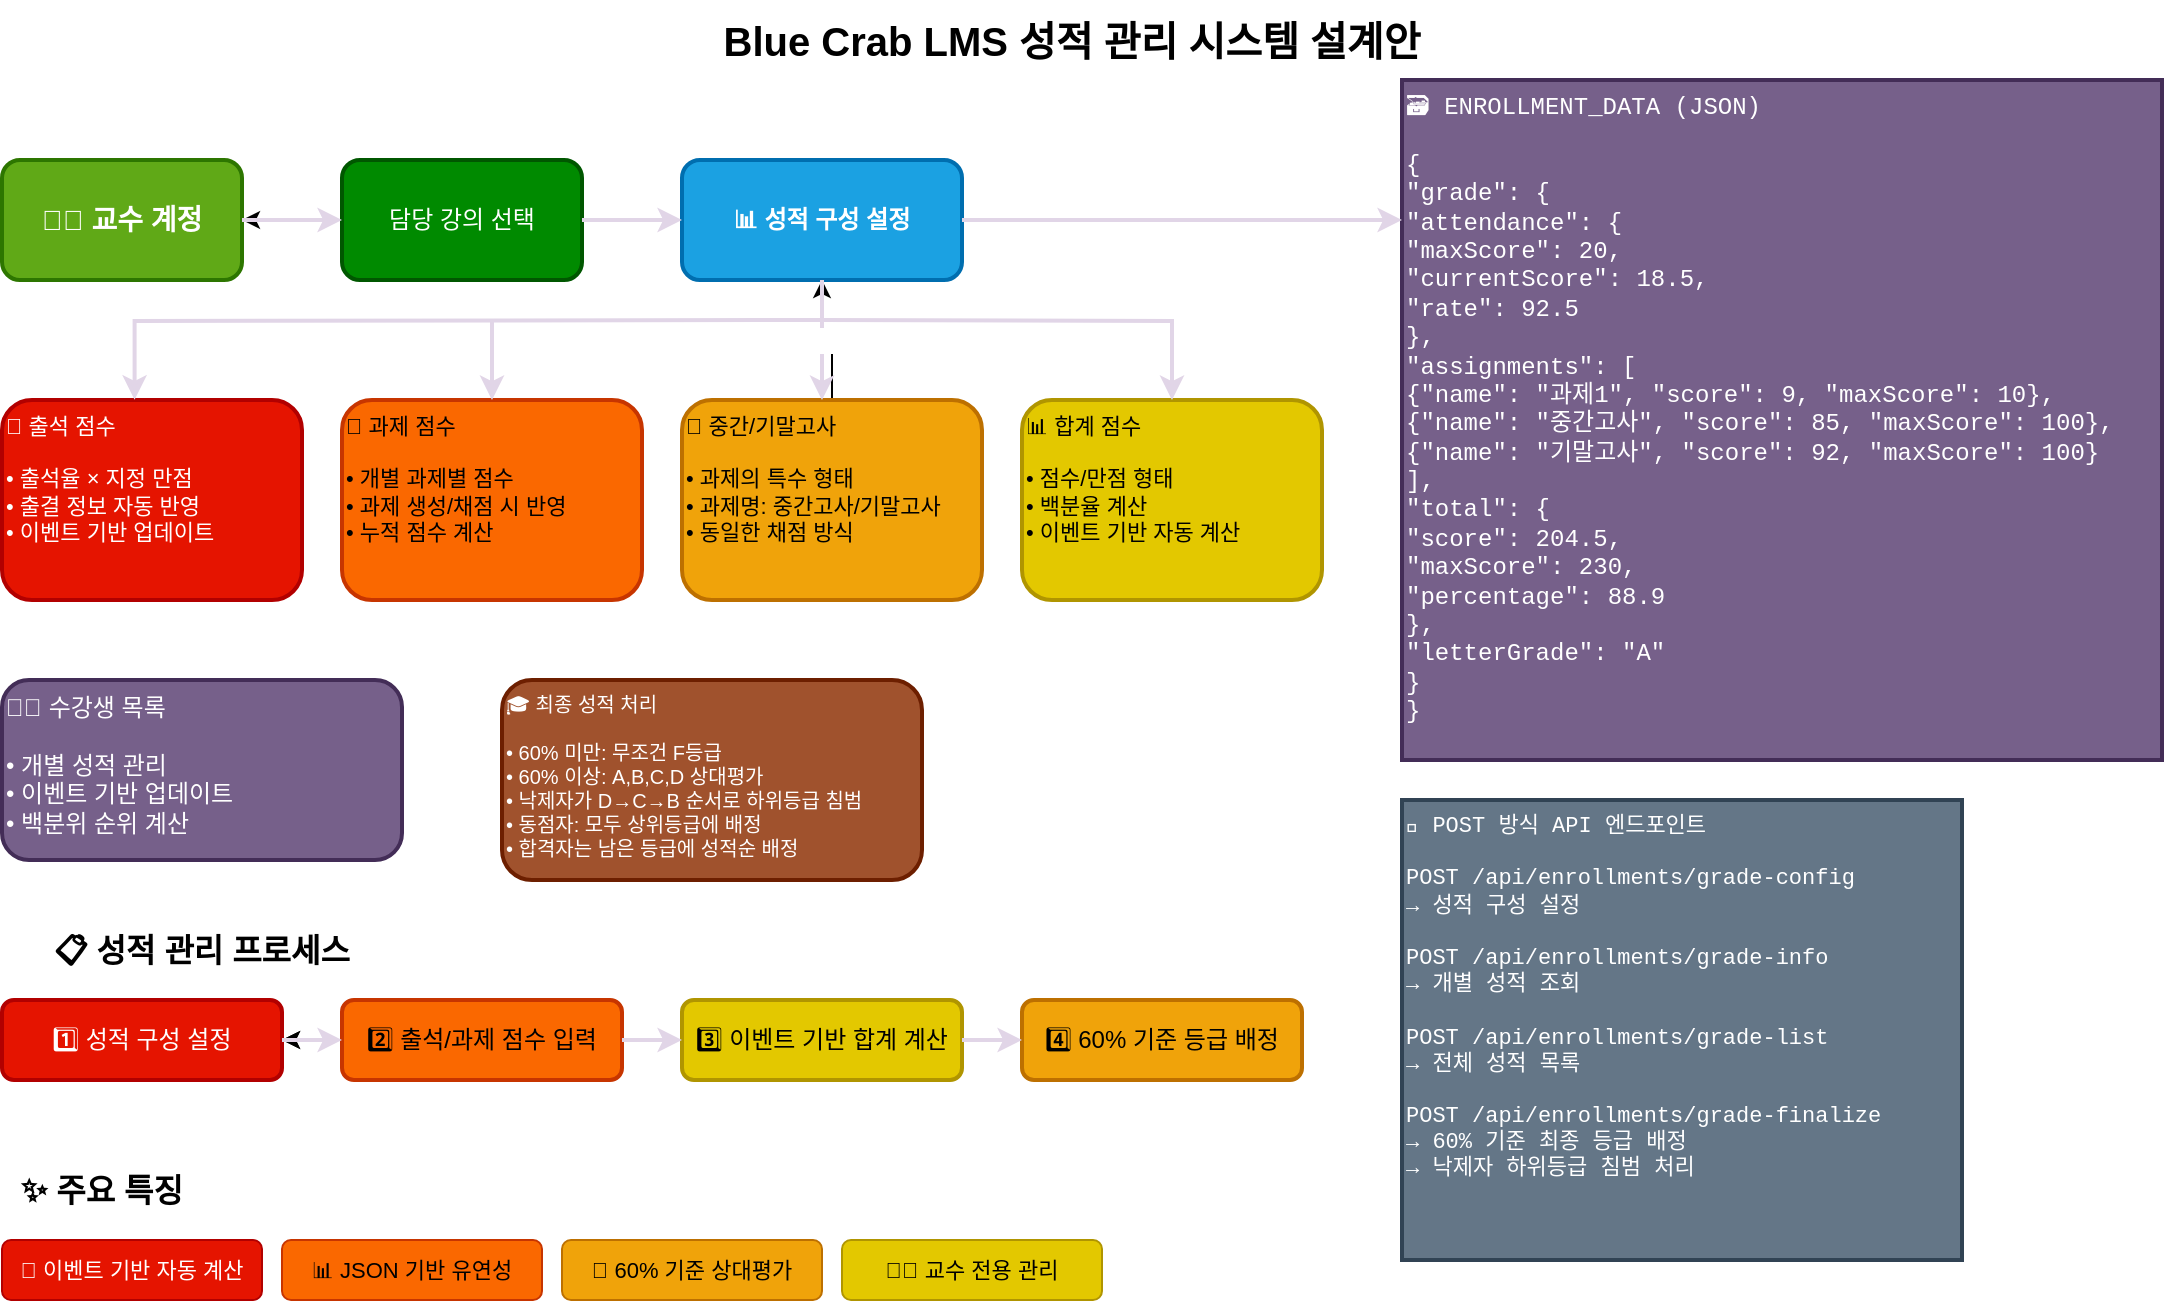 <mxfile version="28.2.7">
  <diagram name="성적관리시스템" id="grade-management-system">
    <mxGraphModel dx="1188" dy="648" grid="1" gridSize="10" guides="1" tooltips="1" connect="1" arrows="1" fold="1" page="1" pageScale="1" pageWidth="1169" pageHeight="827" background="light-dark(#FFFFFF,#FFFFFF)" math="0" shadow="0">
      <root>
        <mxCell id="0" />
        <mxCell id="1" parent="0" />
        <mxCell id="title" value="Blue Crab LMS 성적 관리 시스템 설계안" style="text;html=1;strokeColor=none;fillColor=none;align=center;verticalAlign=middle;whiteSpace=wrap;rounded=0;fontSize=20;fontStyle=1;fontColor=light-dark(#000000,#000000);" parent="1" vertex="1">
          <mxGeometry x="350" y="20" width="470" height="40" as="geometry" />
        </mxCell>
        <mxCell id="professor" value="👨‍🏫 교수 계정" style="rounded=1;whiteSpace=wrap;html=1;fillColor=#60a917;strokeColor=#2D7600;strokeWidth=2;fontSize=14;fontStyle=1;fontColor=#ffffff;" parent="1" vertex="1">
          <mxGeometry x="50" y="100" width="120" height="60" as="geometry" />
        </mxCell>
        <mxCell id="MG4DHli698F3isjgFY7O-2" value="" style="edgeStyle=orthogonalEdgeStyle;rounded=0;orthogonalLoop=1;jettySize=auto;html=1;" parent="1" source="lecture-select" target="professor" edge="1">
          <mxGeometry relative="1" as="geometry" />
        </mxCell>
        <mxCell id="lecture-select" value="담당 강의 선택" style="rounded=1;whiteSpace=wrap;html=1;fillColor=#008a00;strokeColor=#005700;strokeWidth=2;fontSize=12;fontColor=#ffffff;" parent="1" vertex="1">
          <mxGeometry x="220" y="100" width="120" height="60" as="geometry" />
        </mxCell>
        <mxCell id="grade-config" value="📊 성적 구성 설정" style="rounded=1;whiteSpace=wrap;html=1;fillColor=#1ba1e2;strokeColor=#006EAF;strokeWidth=2;fontSize=12;fontStyle=1;fontColor=#ffffff;" parent="1" vertex="1">
          <mxGeometry x="390" y="100" width="140" height="60" as="geometry" />
        </mxCell>
        <mxCell id="attendance-score" value="📅 출석 점수&#xa;&#xa;• 출석율 × 지정 만점&#xa;• 출결 정보 자동 반영&#xa;• 이벤트 기반 업데이트" style="rounded=1;whiteSpace=wrap;html=1;fillColor=#e51400;strokeColor=#B20000;strokeWidth=2;fontSize=11;align=left;verticalAlign=top;fontColor=#ffffff;" parent="1" vertex="1">
          <mxGeometry x="50" y="220" width="150" height="100" as="geometry" />
        </mxCell>
        <mxCell id="assignment-score" value="📝 과제 점수&#xa;&#xa;• 개별 과제별 점수&#xa;• 과제 생성/채점 시 반영&#xa;• 누적 점수 계산" style="rounded=1;whiteSpace=wrap;html=1;fillColor=#fa6800;strokeColor=#C73500;strokeWidth=2;fontSize=11;align=left;verticalAlign=top;fontColor=#000000;" parent="1" vertex="1">
          <mxGeometry x="220" y="220" width="150" height="100" as="geometry" />
        </mxCell>
        <mxCell id="MG4DHli698F3isjgFY7O-1" value="" style="edgeStyle=orthogonalEdgeStyle;rounded=0;orthogonalLoop=1;jettySize=auto;html=1;" parent="1" source="exam-score" target="grade-config" edge="1">
          <mxGeometry relative="1" as="geometry" />
        </mxCell>
        <mxCell id="exam-score" value="🎯 중간/기말고사&#xa;&#xa;• 과제의 특수 형태&#xa;• 과제명: 중간고사/기말고사&#xa;• 동일한 채점 방식" style="rounded=1;whiteSpace=wrap;html=1;fillColor=#f0a30a;strokeColor=#BD7000;strokeWidth=2;fontSize=11;align=left;verticalAlign=top;fontColor=#000000;" parent="1" vertex="1">
          <mxGeometry x="390" y="220" width="150" height="100" as="geometry" />
        </mxCell>
        <mxCell id="total-score" value="📊 합계 점수&#xa;&#xa;• 점수/만점 형태&#xa;• 백분율 계산&#xa;• 이벤트 기반 자동 계산" style="rounded=1;whiteSpace=wrap;html=1;fillColor=#e3c800;strokeColor=#B09500;strokeWidth=2;fontSize=11;align=left;verticalAlign=top;fontColor=#000000;" parent="1" vertex="1">
          <mxGeometry x="560" y="220" width="150" height="100" as="geometry" />
        </mxCell>
        <mxCell id="json-structure" value="&lt;font style=&quot;font-size: 12px;&quot;&gt;🗃️ ENROLLMENT_DATA (JSON)&lt;br&gt;&lt;br&gt;{&lt;br&gt;  &quot;grade&quot;: {&lt;br&gt;    &quot;attendance&quot;: {&lt;br&gt;      &quot;maxScore&quot;: 20,&lt;br&gt;      &quot;currentScore&quot;: 18.5,&lt;br&gt;      &quot;rate&quot;: 92.5&lt;br&gt;    },&lt;br&gt;    &quot;assignments&quot;: [&lt;br&gt;      {&quot;name&quot;: &quot;과제1&quot;, &quot;score&quot;: 9, &quot;maxScore&quot;: 10},&lt;br&gt;      {&quot;name&quot;: &quot;중간고사&quot;, &quot;score&quot;: 85, &quot;maxScore&quot;: 100},&lt;br&gt;      {&quot;name&quot;: &quot;기말고사&quot;, &quot;score&quot;: 92, &quot;maxScore&quot;: 100}&lt;br&gt;    ],&lt;br&gt;    &quot;total&quot;: {&lt;br&gt;      &quot;score&quot;: 204.5,&lt;br&gt;      &quot;maxScore&quot;: 230,&lt;br&gt;      &quot;percentage&quot;: 88.9&lt;br&gt;    },&lt;br&gt;    &quot;letterGrade&quot;: &quot;A&quot;&lt;br&gt;  }&lt;br&gt;}&lt;/font&gt;" style="rounded=0;whiteSpace=wrap;html=1;fillColor=#76608a;strokeColor=#432D57;strokeWidth=2;fontSize=10;align=left;verticalAlign=top;fontFamily=Courier New;fontColor=#ffffff;" parent="1" vertex="1">
          <mxGeometry x="750" y="60" width="380" height="340" as="geometry" />
        </mxCell>
        <mxCell id="student-list" value="👨‍🎓 수강생 목록&#xa;&#xa;• 개별 성적 관리&#xa;• 이벤트 기반 업데이트&#xa;• 백분위 순위 계산" style="rounded=1;whiteSpace=wrap;html=1;fillColor=#76608a;strokeColor=#432D57;strokeWidth=2;fontSize=12;align=left;verticalAlign=top;fontColor=#ffffff;" parent="1" vertex="1">
          <mxGeometry x="50" y="360" width="200" height="90" as="geometry" />
        </mxCell>
        <mxCell id="final-grade" value="🎓 최종 성적 처리&#xa;&#xa;• 60% 미만: 무조건 F등급&#xa;• 60% 이상: A,B,C,D 상대평가&#xa;• 낙제자가 D→C→B 순서로 하위등급 침범&#xa;• 동점자: 모두 상위등급에 배정&#xa;• 합격자는 남은 등급에 성적순 배정" style="rounded=1;whiteSpace=wrap;html=1;fillColor=#a0522d;strokeColor=#6D1F00;strokeWidth=2;fontSize=10;align=left;verticalAlign=top;fontColor=#ffffff;" parent="1" vertex="1">
          <mxGeometry x="300" y="360" width="210" height="100" as="geometry" />
        </mxCell>
        <mxCell id="api-endpoints" value="🔧 POST 방식 API 엔드포인트&#xa;&#xa;POST /api/enrollments/grade-config&#xa;  → 성적 구성 설정&#xa;&#xa;POST /api/enrollments/grade-info&#xa;  → 개별 성적 조회&#xa;&#xa;POST /api/enrollments/grade-list&#xa;  → 전체 성적 목록&#xa;&#xa;POST /api/enrollments/grade-finalize&#xa;  → 60% 기준 최종 등급 배정&#xa;  → 낙제자 하위등급 침범 처리" style="rounded=0;whiteSpace=wrap;html=1;fillColor=#647687;strokeColor=#314354;strokeWidth=2;fontSize=11;align=left;verticalAlign=top;fontFamily=Courier New;fontColor=#ffffff;" parent="1" vertex="1">
          <mxGeometry x="750" y="420" width="280" height="230" as="geometry" />
        </mxCell>
        <mxCell id="arrow1" value="" style="endArrow=classic;html=1;rounded=0;strokeWidth=2;strokeColor=light-dark(#E1D5E7,#3333FF);fontColor=light-dark(#000000,#000000);" parent="1" source="professor" target="lecture-select" edge="1">
          <mxGeometry width="50" height="50" relative="1" as="geometry">
            <mxPoint x="170" y="130" as="sourcePoint" />
            <mxPoint x="220" y="130" as="targetPoint" />
          </mxGeometry>
        </mxCell>
        <mxCell id="arrow2" value="" style="endArrow=classic;html=1;rounded=0;strokeWidth=2;strokeColor=light-dark(#E1D5E7,#3333FF);fontColor=light-dark(#000000,#000000);" parent="1" source="lecture-select" target="grade-config" edge="1">
          <mxGeometry width="50" height="50" relative="1" as="geometry">
            <mxPoint x="340" y="130" as="sourcePoint" />
            <mxPoint x="390" y="130" as="targetPoint" />
          </mxGeometry>
        </mxCell>
        <mxCell id="arrow3" value="" style="endArrow=classic;html=1;rounded=0;strokeWidth=2;strokeColor=light-dark(#E1D5E7,#3333FF);fontColor=light-dark(#000000,#000000);exitX=1;exitY=0.5;exitDx=0;exitDy=0;edgeStyle=orthogonalEdgeStyle;" parent="1" source="grade-config" target="json-structure" edge="1">
          <mxGeometry width="50" height="50" relative="1" as="geometry">
            <mxPoint x="530" y="130" as="sourcePoint" />
            <mxPoint x="750" y="200" as="targetPoint" />
            <Array as="points">
              <mxPoint x="700" y="130" />
              <mxPoint x="700" y="130" />
            </Array>
          </mxGeometry>
        </mxCell>
        <mxCell id="arrow4" value="구성 요소" style="endArrow=classic;html=1;rounded=0;strokeWidth=2;strokeColor=light-dark(#E1D5E7,#3333FF);fontColor=light-dark(#FFFFFF,#FFFFFF);" parent="1" source="grade-config" edge="1">
          <mxGeometry width="50" height="50" relative="1" as="geometry">
            <mxPoint x="460" y="160" as="sourcePoint" />
            <mxPoint x="460" y="220" as="targetPoint" />
          </mxGeometry>
        </mxCell>
        <mxCell id="process-title" value="📋 성적 관리 프로세스" style="text;html=1;strokeColor=none;fillColor=none;align=center;verticalAlign=middle;whiteSpace=wrap;rounded=0;fontSize=16;fontStyle=1;fontColor=light-dark(#000000,#000000);" parent="1" vertex="1">
          <mxGeometry x="50" y="480" width="200" height="30" as="geometry" />
        </mxCell>
        <mxCell id="step1" value="1️⃣ 성적 구성 설정" style="rounded=1;whiteSpace=wrap;html=1;fillColor=#e51400;strokeColor=#B20000;strokeWidth=2;fontSize=12;fontColor=#ffffff;" parent="1" vertex="1">
          <mxGeometry x="50" y="520" width="140" height="40" as="geometry" />
        </mxCell>
        <mxCell id="vSctXvwFK8mNluJOIU93-4" value="" style="edgeStyle=orthogonalEdgeStyle;rounded=0;orthogonalLoop=1;jettySize=auto;html=1;" parent="1" source="step2" target="step1" edge="1">
          <mxGeometry relative="1" as="geometry" />
        </mxCell>
        <mxCell id="vSctXvwFK8mNluJOIU93-7" value="" style="edgeStyle=orthogonalEdgeStyle;rounded=0;orthogonalLoop=1;jettySize=auto;html=1;" parent="1" source="step2" target="step1" edge="1">
          <mxGeometry relative="1" as="geometry" />
        </mxCell>
        <mxCell id="step2" value="2️⃣ 출석/과제 점수 입력" style="rounded=1;whiteSpace=wrap;html=1;fillColor=#fa6800;strokeColor=#C73500;strokeWidth=2;fontSize=12;fontColor=#000000;" parent="1" vertex="1">
          <mxGeometry x="220" y="520" width="140" height="40" as="geometry" />
        </mxCell>
        <mxCell id="step3" value="3️⃣ 이벤트 기반 합계 계산" style="rounded=1;whiteSpace=wrap;html=1;fillColor=#e3c800;strokeColor=#B09500;strokeWidth=2;fontSize=12;fontColor=#000000;" parent="1" vertex="1">
          <mxGeometry x="390" y="520" width="140" height="40" as="geometry" />
        </mxCell>
        <mxCell id="step4" value="4️⃣ 60% 기준 등급 배정" style="rounded=1;whiteSpace=wrap;html=1;fillColor=#f0a30a;strokeColor=#BD7000;strokeWidth=2;fontSize=12;fontColor=#000000;" parent="1" vertex="1">
          <mxGeometry x="560" y="520" width="140" height="40" as="geometry" />
        </mxCell>
        <mxCell id="process-arrow1" value="" style="endArrow=classic;html=1;rounded=0;strokeWidth=2;strokeColor=light-dark(#E1D5E7,#3333FF);fontColor=light-dark(#000000,#000000);" parent="1" edge="1">
          <mxGeometry width="50" height="50" relative="1" as="geometry">
            <mxPoint x="190" y="540" as="sourcePoint" />
            <mxPoint x="220" y="540" as="targetPoint" />
          </mxGeometry>
        </mxCell>
        <mxCell id="process-arrow2" value="" style="endArrow=classic;html=1;rounded=0;strokeWidth=2;strokeColor=light-dark(#E1D5E7,#3333FF);fontColor=light-dark(#000000,#000000);" parent="1" edge="1">
          <mxGeometry width="50" height="50" relative="1" as="geometry">
            <mxPoint x="360" y="540" as="sourcePoint" />
            <mxPoint x="390" y="540" as="targetPoint" />
          </mxGeometry>
        </mxCell>
        <mxCell id="process-arrow3" value="" style="endArrow=classic;html=1;rounded=0;strokeWidth=2;strokeColor=light-dark(#E1D5E7,#3333FF);fontColor=light-dark(#000000,#000000);" parent="1" edge="1">
          <mxGeometry width="50" height="50" relative="1" as="geometry">
            <mxPoint x="530" y="540" as="sourcePoint" />
            <mxPoint x="560" y="540" as="targetPoint" />
          </mxGeometry>
        </mxCell>
        <mxCell id="features-title" value="✨ 주요 특징" style="text;html=1;strokeColor=none;fillColor=none;align=center;verticalAlign=middle;whiteSpace=wrap;rounded=0;fontSize=16;fontStyle=1;fontColor=light-dark(#000000,#000000);" parent="1" vertex="1">
          <mxGeometry x="50" y="600" width="100" height="30" as="geometry" />
        </mxCell>
        <mxCell id="feature1" value="🔄 이벤트 기반 자동 계산" style="rounded=1;whiteSpace=wrap;html=1;fillColor=#e51400;strokeColor=#B20000;strokeWidth=1;fontSize=11;fontColor=#ffffff;" parent="1" vertex="1">
          <mxGeometry x="50" y="640" width="130" height="30" as="geometry" />
        </mxCell>
        <mxCell id="feature2" value="📊 JSON 기반 유연성" style="rounded=1;whiteSpace=wrap;html=1;fillColor=#fa6800;strokeColor=#C73500;strokeWidth=1;fontSize=11;fontColor=#000000;" parent="1" vertex="1">
          <mxGeometry x="190" y="640" width="130" height="30" as="geometry" />
        </mxCell>
        <mxCell id="feature3" value="🎯 60% 기준 상대평가" style="rounded=1;whiteSpace=wrap;html=1;fillColor=#f0a30a;strokeColor=#BD7000;strokeWidth=1;fontSize=11;fontColor=#000000;" parent="1" vertex="1">
          <mxGeometry x="330" y="640" width="130" height="30" as="geometry" />
        </mxCell>
        <mxCell id="feature4" value="👨‍🏫 교수 전용 관리" style="rounded=1;whiteSpace=wrap;html=1;fillColor=#e3c800;strokeColor=#B09500;strokeWidth=1;fontSize=11;fontColor=#000000;" parent="1" vertex="1">
          <mxGeometry x="470" y="640" width="130" height="30" as="geometry" />
        </mxCell>
        <mxCell id="vSctXvwFK8mNluJOIU93-1" value="" style="endArrow=classic;html=1;rounded=0;entryX=0.442;entryY=-0.001;entryDx=0;entryDy=0;entryPerimeter=0;strokeColor=light-dark(#E1D5E7,#3333FF);edgeStyle=orthogonalEdgeStyle;strokeWidth=2;" parent="1" target="attendance-score" edge="1">
          <mxGeometry width="50" height="50" relative="1" as="geometry">
            <mxPoint x="460" y="180" as="sourcePoint" />
            <mxPoint x="510" y="310" as="targetPoint" />
          </mxGeometry>
        </mxCell>
        <mxCell id="vSctXvwFK8mNluJOIU93-2" value="" style="endArrow=classic;html=1;rounded=0;entryX=0.5;entryY=0;entryDx=0;entryDy=0;strokeWidth=2;strokeColor=light-dark(#E1D5E7,#3333FF);" parent="1" target="assignment-score" edge="1">
          <mxGeometry width="50" height="50" relative="1" as="geometry">
            <mxPoint x="295" y="180" as="sourcePoint" />
            <mxPoint x="510" y="310" as="targetPoint" />
          </mxGeometry>
        </mxCell>
        <mxCell id="vSctXvwFK8mNluJOIU93-3" value="" style="endArrow=classic;html=1;rounded=0;entryX=0.5;entryY=0;entryDx=0;entryDy=0;edgeStyle=orthogonalEdgeStyle;strokeColor=light-dark(#E1D5E7,#3333FF);strokeWidth=2;" parent="1" target="total-score" edge="1">
          <mxGeometry width="50" height="50" relative="1" as="geometry">
            <mxPoint x="460" y="180" as="sourcePoint" />
            <mxPoint x="450" y="220" as="targetPoint" />
          </mxGeometry>
        </mxCell>
      </root>
    </mxGraphModel>
  </diagram>
</mxfile>
